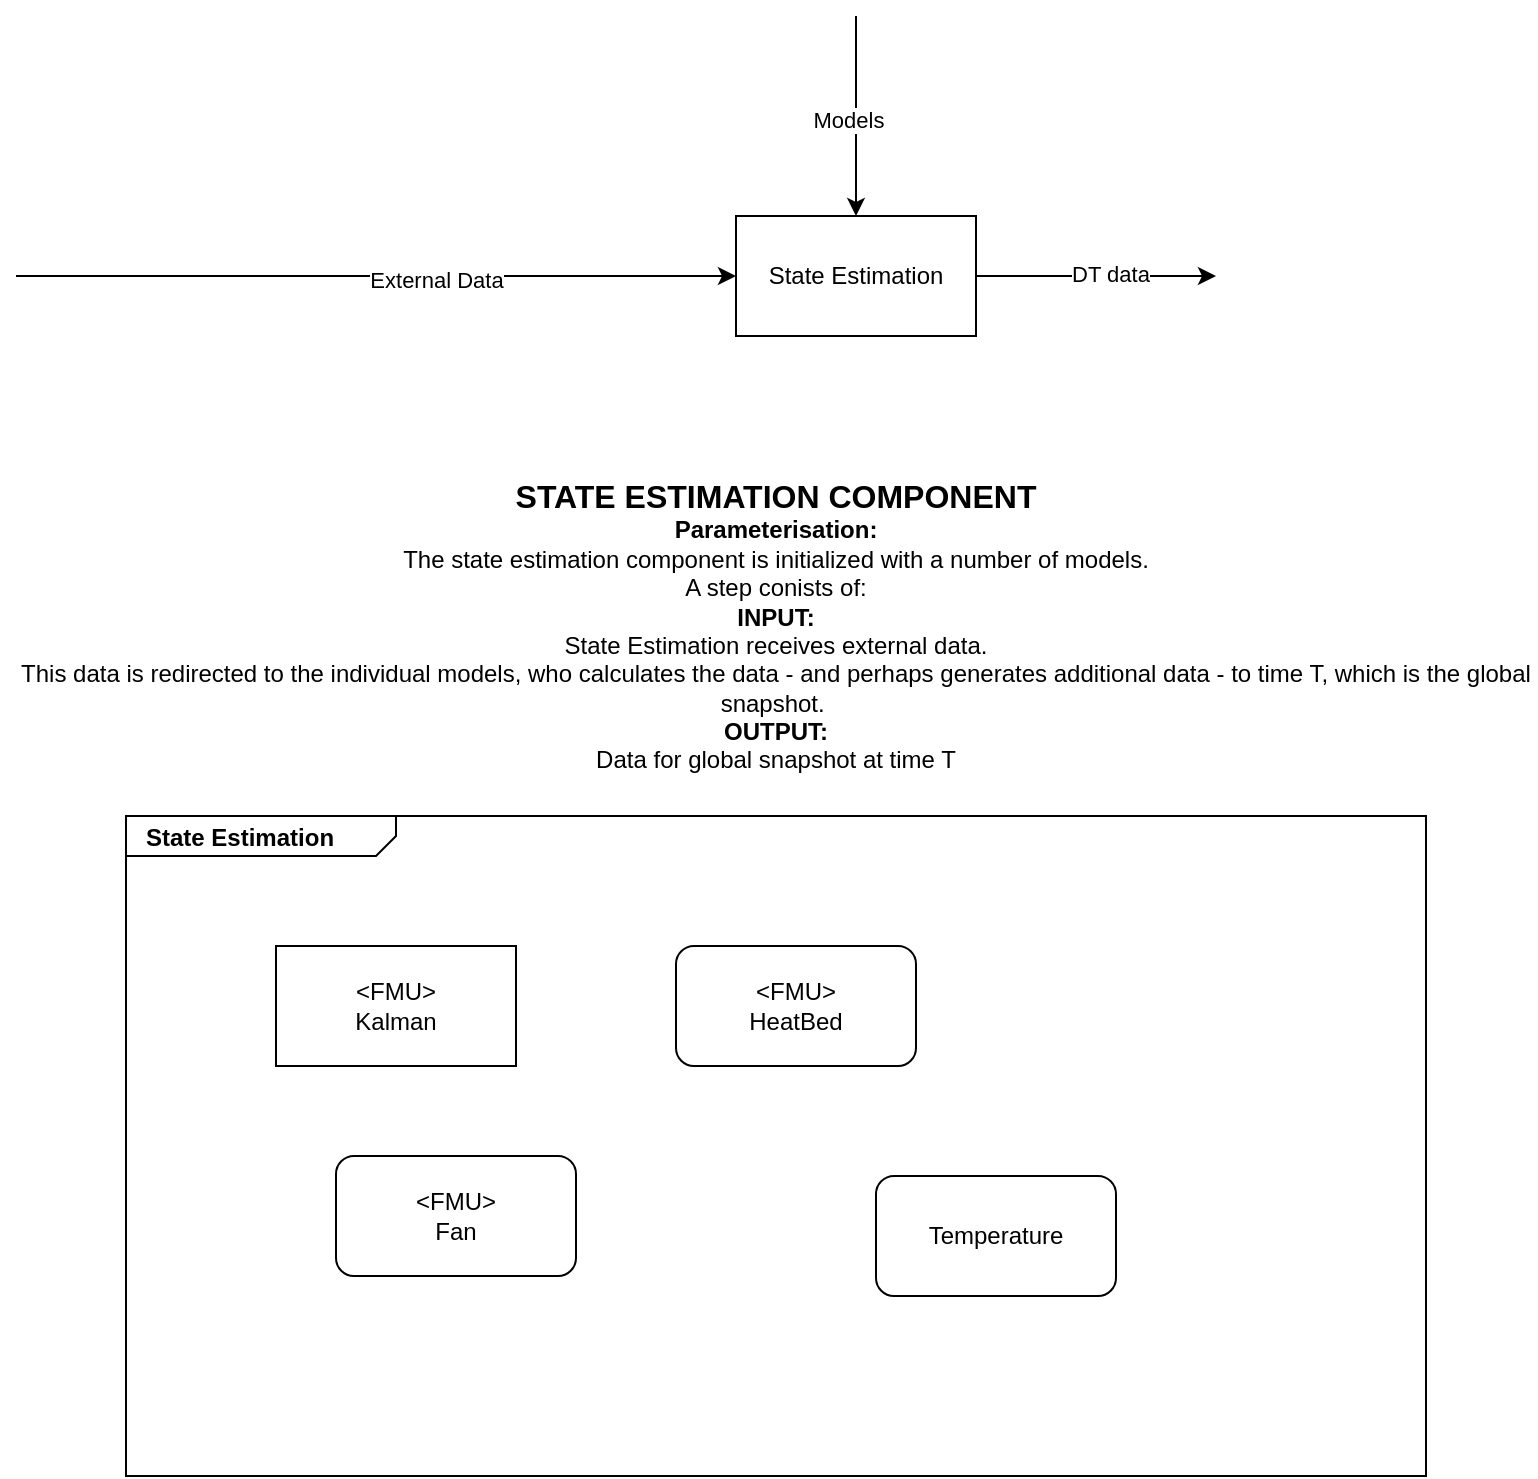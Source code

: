 <mxfile version="13.0.3" type="device" pages="5"><diagram id="xToCMn7Aa5-Pbd2OMJcg" name="State Estimation"><mxGraphModel dx="1933" dy="781" grid="1" gridSize="10" guides="1" tooltips="1" connect="1" arrows="1" fold="1" page="1" pageScale="1" pageWidth="827" pageHeight="1169" math="0" shadow="0"><root><mxCell id="0"/><mxCell id="1" parent="0"/><mxCell id="asfZNpedHEhfaGBu28kF-4" value="State Estimation" style="rounded=0;whiteSpace=wrap;html=1;" vertex="1" parent="1"><mxGeometry x="360" y="220" width="120" height="60" as="geometry"/></mxCell><mxCell id="asfZNpedHEhfaGBu28kF-5" value="" style="endArrow=classic;html=1;entryX=0;entryY=0.5;entryDx=0;entryDy=0;" edge="1" parent="1" target="asfZNpedHEhfaGBu28kF-4"><mxGeometry width="50" height="50" relative="1" as="geometry"><mxPoint y="250" as="sourcePoint"/><mxPoint x="50" y="250" as="targetPoint"/></mxGeometry></mxCell><mxCell id="asfZNpedHEhfaGBu28kF-6" value="External Data" style="edgeLabel;html=1;align=center;verticalAlign=middle;resizable=0;points=[];" vertex="1" connectable="0" parent="asfZNpedHEhfaGBu28kF-5"><mxGeometry x="0.167" y="-2" relative="1" as="geometry"><mxPoint as="offset"/></mxGeometry></mxCell><mxCell id="asfZNpedHEhfaGBu28kF-8" value="" style="endArrow=classic;html=1;exitX=1;exitY=0.5;exitDx=0;exitDy=0;" edge="1" parent="1" source="asfZNpedHEhfaGBu28kF-4"><mxGeometry width="50" height="50" relative="1" as="geometry"><mxPoint x="250" y="410" as="sourcePoint"/><mxPoint x="600" y="250" as="targetPoint"/></mxGeometry></mxCell><mxCell id="asfZNpedHEhfaGBu28kF-9" value="DT data" style="edgeLabel;html=1;align=center;verticalAlign=middle;resizable=0;points=[];" vertex="1" connectable="0" parent="asfZNpedHEhfaGBu28kF-8"><mxGeometry x="0.117" y="1" relative="1" as="geometry"><mxPoint as="offset"/></mxGeometry></mxCell><mxCell id="asfZNpedHEhfaGBu28kF-10" value="" style="endArrow=classic;html=1;entryX=0.5;entryY=0;entryDx=0;entryDy=0;" edge="1" parent="1" target="asfZNpedHEhfaGBu28kF-4"><mxGeometry width="50" height="50" relative="1" as="geometry"><mxPoint x="420" y="120" as="sourcePoint"/><mxPoint x="370" y="90" as="targetPoint"/></mxGeometry></mxCell><mxCell id="asfZNpedHEhfaGBu28kF-11" value="Models" style="edgeLabel;html=1;align=center;verticalAlign=middle;resizable=0;points=[];" vertex="1" connectable="0" parent="asfZNpedHEhfaGBu28kF-10"><mxGeometry x="0.04" y="-4" relative="1" as="geometry"><mxPoint as="offset"/></mxGeometry></mxCell><mxCell id="asfZNpedHEhfaGBu28kF-14" value="&lt;b&gt;&lt;font style=&quot;font-size: 16px&quot;&gt;STATE ESTIMATION COMPONENT&lt;/font&gt;&lt;br&gt;Parameterisation: &lt;br&gt;&lt;/b&gt;The state estimation component is initialized with a number of models.&lt;br&gt;A step conists of:&lt;br&gt;&lt;b&gt;INPUT: &lt;/b&gt;&lt;br&gt;State Estimation receives external data.&lt;br&gt;This data is redirected to the individual models, who calculates the data - and perhaps generates additional data - to time T, which is the global snapshot.&amp;nbsp;&lt;br&gt;&lt;b&gt;OUTPUT: &lt;/b&gt;&lt;br&gt;Data for global snapshot at time T" style="text;html=1;strokeColor=none;fillColor=none;align=center;verticalAlign=middle;whiteSpace=wrap;rounded=0;" vertex="1" parent="1"><mxGeometry y="350" width="760" height="150" as="geometry"/></mxCell><mxCell id="asfZNpedHEhfaGBu28kF-20" value="&lt;p style=&quot;margin: 0px ; margin-top: 4px ; margin-left: 10px ; text-align: left&quot;&gt;&lt;b&gt;State Estimation&lt;/b&gt;&lt;/p&gt;" style="html=1;shape=mxgraph.sysml.package;align=left;spacingLeft=5;verticalAlign=top;spacingTop=-3;labelX=135;html=1;overflow=fill;" vertex="1" parent="1"><mxGeometry x="55" y="520" width="650" height="330" as="geometry"/></mxCell><mxCell id="asfZNpedHEhfaGBu28kF-22" value="&amp;lt;FMU&amp;gt;&lt;br&gt;HeatBed" style="rounded=1;whiteSpace=wrap;html=1;" vertex="1" parent="1"><mxGeometry x="330" y="585" width="120" height="60" as="geometry"/></mxCell><mxCell id="asfZNpedHEhfaGBu28kF-24" value="&amp;lt;FMU&amp;gt;&lt;br&gt;Fan" style="rounded=1;whiteSpace=wrap;html=1;" vertex="1" parent="1"><mxGeometry x="160" y="690" width="120" height="60" as="geometry"/></mxCell><mxCell id="asfZNpedHEhfaGBu28kF-25" value="Temperature" style="rounded=1;whiteSpace=wrap;html=1;" vertex="1" parent="1"><mxGeometry x="430" y="700" width="120" height="60" as="geometry"/></mxCell><mxCell id="ssUcY7f45vQSGU0f12ln-1" value="&amp;lt;FMU&amp;gt;&lt;br&gt;Kalman" style="rounded=0;whiteSpace=wrap;html=1;" vertex="1" parent="1"><mxGeometry x="130" y="585" width="120" height="60" as="geometry"/></mxCell></root></mxGraphModel></diagram><diagram id="oHBodGflJDUWiD3czW_i" name="Heatbed"><mxGraphModel dx="1106" dy="781" grid="1" gridSize="10" guides="1" tooltips="1" connect="1" arrows="1" fold="1" page="1" pageScale="1" pageWidth="827" pageHeight="1169" math="0" shadow="0"><root><mxCell id="PHajmkyRCtv9npVTO7Aj-0"/><mxCell id="PHajmkyRCtv9npVTO7Aj-1" parent="PHajmkyRCtv9npVTO7Aj-0"/><mxCell id="Lr5jbHJ9kIYZx_Bcw4Ul-2" value="On/Off" style="edgeStyle=orthogonalEdgeStyle;rounded=0;orthogonalLoop=1;jettySize=auto;html=1;exitX=1;exitY=0.25;exitDx=0;exitDy=0;" edge="1" parent="PHajmkyRCtv9npVTO7Aj-1" source="PHajmkyRCtv9npVTO7Aj-3"><mxGeometry relative="1" as="geometry"><mxPoint x="540" y="155" as="targetPoint"/></mxGeometry></mxCell><mxCell id="PHajmkyRCtv9npVTO7Aj-3" value="Heatbed" style="rounded=1;whiteSpace=wrap;html=1;" vertex="1" parent="PHajmkyRCtv9npVTO7Aj-1"><mxGeometry x="280" y="140" width="120" height="60" as="geometry"/></mxCell><mxCell id="PHajmkyRCtv9npVTO7Aj-4" value="" style="endArrow=classic;html=1;entryX=0;entryY=0.5;entryDx=0;entryDy=0;" edge="1" parent="PHajmkyRCtv9npVTO7Aj-1" target="PHajmkyRCtv9npVTO7Aj-3"><mxGeometry width="50" height="50" relative="1" as="geometry"><mxPoint x="90" y="170" as="sourcePoint"/><mxPoint x="100" y="290" as="targetPoint"/></mxGeometry></mxCell><mxCell id="PHajmkyRCtv9npVTO7Aj-5" value="Temp Sensor 1" style="edgeLabel;html=1;align=center;verticalAlign=middle;resizable=0;points=[];" vertex="1" connectable="0" parent="PHajmkyRCtv9npVTO7Aj-4"><mxGeometry x="-0.379" y="1" relative="1" as="geometry"><mxPoint as="offset"/></mxGeometry></mxCell><mxCell id="PHajmkyRCtv9npVTO7Aj-6" value="" style="endArrow=classic;html=1;entryX=0;entryY=0.75;entryDx=0;entryDy=0;" edge="1" parent="PHajmkyRCtv9npVTO7Aj-1" target="PHajmkyRCtv9npVTO7Aj-3"><mxGeometry width="50" height="50" relative="1" as="geometry"><mxPoint x="80" y="185" as="sourcePoint"/><mxPoint x="270" y="199" as="targetPoint"/></mxGeometry></mxCell><mxCell id="PHajmkyRCtv9npVTO7Aj-7" value="Temp Sensor 2" style="edgeLabel;html=1;align=center;verticalAlign=middle;resizable=0;points=[];" vertex="1" connectable="0" parent="PHajmkyRCtv9npVTO7Aj-6"><mxGeometry x="-0.379" y="1" relative="1" as="geometry"><mxPoint as="offset"/></mxGeometry></mxCell><mxCell id="PHajmkyRCtv9npVTO7Aj-9" value="" style="endArrow=classic;html=1;exitX=1;exitY=0.5;exitDx=0;exitDy=0;" edge="1" parent="PHajmkyRCtv9npVTO7Aj-1" source="PHajmkyRCtv9npVTO7Aj-3"><mxGeometry width="50" height="50" relative="1" as="geometry"><mxPoint x="360" y="310" as="sourcePoint"/><mxPoint x="540" y="170" as="targetPoint"/></mxGeometry></mxCell><mxCell id="PHajmkyRCtv9npVTO7Aj-10" value="Heatbed Temperature" style="edgeLabel;html=1;align=center;verticalAlign=middle;resizable=0;points=[];" vertex="1" connectable="0" parent="PHajmkyRCtv9npVTO7Aj-9"><mxGeometry x="-0.386" y="-2" relative="1" as="geometry"><mxPoint x="23" y="8" as="offset"/></mxGeometry></mxCell><mxCell id="Lr5jbHJ9kIYZx_Bcw4Ul-0" value="" style="endArrow=classic;html=1;entryX=0;entryY=0.25;entryDx=0;entryDy=0;" edge="1" parent="PHajmkyRCtv9npVTO7Aj-1" target="PHajmkyRCtv9npVTO7Aj-3"><mxGeometry width="50" height="50" relative="1" as="geometry"><mxPoint x="120" y="155" as="sourcePoint"/><mxPoint x="170" y="230" as="targetPoint"/></mxGeometry></mxCell><mxCell id="Lr5jbHJ9kIYZx_Bcw4Ul-1" value="On/Off" style="edgeLabel;html=1;align=center;verticalAlign=middle;resizable=0;points=[];" vertex="1" connectable="0" parent="Lr5jbHJ9kIYZx_Bcw4Ul-0"><mxGeometry x="-0.362" y="3" relative="1" as="geometry"><mxPoint as="offset"/></mxGeometry></mxCell></root></mxGraphModel></diagram><diagram id="pVrJmMOJ9A2rVWMM21rE" name="Temperature"><mxGraphModel dx="1106" dy="781" grid="1" gridSize="10" guides="1" tooltips="1" connect="1" arrows="1" fold="1" page="1" pageScale="1" pageWidth="827" pageHeight="1169" math="0" shadow="0"><root><mxCell id="AmOUXNdKnDqyG9DfsHgU-0"/><mxCell id="AmOUXNdKnDqyG9DfsHgU-1" parent="AmOUXNdKnDqyG9DfsHgU-0"/><mxCell id="AmOUXNdKnDqyG9DfsHgU-2" value="Temperature" style="rounded=0;whiteSpace=wrap;html=1;" vertex="1" parent="AmOUXNdKnDqyG9DfsHgU-1"><mxGeometry x="350" y="220" width="120" height="60" as="geometry"/></mxCell><mxCell id="AmOUXNdKnDqyG9DfsHgU-3" value="Temperature Sensor 2" style="endArrow=classic;html=1;entryX=0;entryY=0.25;entryDx=0;entryDy=0;" edge="1" parent="AmOUXNdKnDqyG9DfsHgU-1" target="AmOUXNdKnDqyG9DfsHgU-2"><mxGeometry width="50" height="50" relative="1" as="geometry"><mxPoint x="140" y="235" as="sourcePoint"/><mxPoint x="150" y="350" as="targetPoint"/></mxGeometry></mxCell><mxCell id="AmOUXNdKnDqyG9DfsHgU-4" value="" style="endArrow=classic;html=1;entryX=0;entryY=0.5;entryDx=0;entryDy=0;" edge="1" parent="AmOUXNdKnDqyG9DfsHgU-1" target="AmOUXNdKnDqyG9DfsHgU-2"><mxGeometry width="50" height="50" relative="1" as="geometry"><mxPoint x="140" y="250" as="sourcePoint"/><mxPoint x="230" y="280" as="targetPoint"/></mxGeometry></mxCell><mxCell id="AmOUXNdKnDqyG9DfsHgU-5" value="Temperature sensor 1" style="edgeLabel;html=1;align=center;verticalAlign=middle;resizable=0;points=[];" vertex="1" connectable="0" parent="AmOUXNdKnDqyG9DfsHgU-4"><mxGeometry x="0.344" relative="1" as="geometry"><mxPoint as="offset"/></mxGeometry></mxCell><mxCell id="AmOUXNdKnDqyG9DfsHgU-9" value="" style="endArrow=classic;html=1;entryX=0;entryY=0.75;entryDx=0;entryDy=0;" edge="1" parent="AmOUXNdKnDqyG9DfsHgU-1" target="AmOUXNdKnDqyG9DfsHgU-2"><mxGeometry width="50" height="50" relative="1" as="geometry"><mxPoint x="140" y="265" as="sourcePoint"/><mxPoint x="210" y="350" as="targetPoint"/></mxGeometry></mxCell><mxCell id="AmOUXNdKnDqyG9DfsHgU-10" value="Teemperature Sensor 3" style="edgeLabel;html=1;align=center;verticalAlign=middle;resizable=0;points=[];" vertex="1" connectable="0" parent="AmOUXNdKnDqyG9DfsHgU-9"><mxGeometry x="-0.371" y="3" relative="1" as="geometry"><mxPoint as="offset"/></mxGeometry></mxCell><mxCell id="AmOUXNdKnDqyG9DfsHgU-11" value="" style="endArrow=classic;html=1;exitX=1;exitY=0.5;exitDx=0;exitDy=0;" edge="1" parent="AmOUXNdKnDqyG9DfsHgU-1" source="AmOUXNdKnDqyG9DfsHgU-2"><mxGeometry width="50" height="50" relative="1" as="geometry"><mxPoint x="660" y="450" as="sourcePoint"/><mxPoint x="600" y="250" as="targetPoint"/></mxGeometry></mxCell><mxCell id="AmOUXNdKnDqyG9DfsHgU-12" value="Average temperature&amp;nbsp;" style="edgeLabel;html=1;align=center;verticalAlign=middle;resizable=0;points=[];" vertex="1" connectable="0" parent="AmOUXNdKnDqyG9DfsHgU-11"><mxGeometry x="0.508" y="-3" relative="1" as="geometry"><mxPoint x="-38" y="-3" as="offset"/></mxGeometry></mxCell></root></mxGraphModel></diagram><diagram id="4xdtKWqMMIJOEXOjmDeU" name="Fan"><mxGraphModel dx="1106" dy="781" grid="1" gridSize="10" guides="1" tooltips="1" connect="1" arrows="1" fold="1" page="1" pageScale="1" pageWidth="827" pageHeight="1169" math="0" shadow="0"><root><mxCell id="u6H9oQ6mySPLDPTQ8Bc--0"/><mxCell id="u6H9oQ6mySPLDPTQ8Bc--1" parent="u6H9oQ6mySPLDPTQ8Bc--0"/><mxCell id="u6H9oQ6mySPLDPTQ8Bc--2" value="Fan" style="rounded=1;whiteSpace=wrap;html=1;" vertex="1" parent="u6H9oQ6mySPLDPTQ8Bc--1"><mxGeometry x="280" y="260" width="120" height="60" as="geometry"/></mxCell><mxCell id="u6H9oQ6mySPLDPTQ8Bc--3" value="On/Off" style="endArrow=classic;html=1;entryX=0;entryY=0.5;entryDx=0;entryDy=0;" edge="1" parent="u6H9oQ6mySPLDPTQ8Bc--1" target="u6H9oQ6mySPLDPTQ8Bc--2"><mxGeometry width="50" height="50" relative="1" as="geometry"><mxPoint x="140" y="290" as="sourcePoint"/><mxPoint x="150" y="450" as="targetPoint"/></mxGeometry></mxCell><mxCell id="u6H9oQ6mySPLDPTQ8Bc--4" value="On/Off" style="endArrow=classic;html=1;exitX=1;exitY=0.5;exitDx=0;exitDy=0;" edge="1" parent="u6H9oQ6mySPLDPTQ8Bc--1" source="u6H9oQ6mySPLDPTQ8Bc--2"><mxGeometry width="50" height="50" relative="1" as="geometry"><mxPoint x="150" y="300" as="sourcePoint"/><mxPoint x="490" y="290" as="targetPoint"/></mxGeometry></mxCell></root></mxGraphModel></diagram><diagram id="uBw5nicNP8z2KJHxYs9p" name="Kalman"><mxGraphModel dx="1106" dy="781" grid="1" gridSize="10" guides="1" tooltips="1" connect="1" arrows="1" fold="1" page="1" pageScale="1" pageWidth="827" pageHeight="1169" math="0" shadow="0"><root><mxCell id="ednvJfDuk9Ccr9exY2lO-0"/><mxCell id="ednvJfDuk9Ccr9exY2lO-1" parent="ednvJfDuk9Ccr9exY2lO-0"/><mxCell id="bRf_taAAkS9ntXJbHaAe-1" value="Kalman" style="rounded=0;whiteSpace=wrap;html=1;" vertex="1" parent="ednvJfDuk9Ccr9exY2lO-1"><mxGeometry x="320" y="300" width="120" height="60" as="geometry"/></mxCell><mxCell id="bRf_taAAkS9ntXJbHaAe-2" value="" style="endArrow=classic;html=1;entryX=0;entryY=0.5;entryDx=0;entryDy=0;" edge="1" parent="ednvJfDuk9Ccr9exY2lO-1" target="bRf_taAAkS9ntXJbHaAe-1"><mxGeometry width="50" height="50" relative="1" as="geometry"><mxPoint x="130" y="330" as="sourcePoint"/><mxPoint x="100" y="360" as="targetPoint"/></mxGeometry></mxCell><mxCell id="bRf_taAAkS9ntXJbHaAe-3" value="HW data" style="edgeLabel;html=1;align=center;verticalAlign=middle;resizable=0;points=[];" vertex="1" connectable="0" parent="bRf_taAAkS9ntXJbHaAe-2"><mxGeometry x="0.253" y="1" relative="1" as="geometry"><mxPoint as="offset"/></mxGeometry></mxCell><mxCell id="bRf_taAAkS9ntXJbHaAe-4" value="" style="endArrow=classic;html=1;entryX=0;entryY=0.25;entryDx=0;entryDy=0;" edge="1" parent="ednvJfDuk9Ccr9exY2lO-1" target="bRf_taAAkS9ntXJbHaAe-1"><mxGeometry width="50" height="50" relative="1" as="geometry"><mxPoint x="130" y="315" as="sourcePoint"/><mxPoint x="330" y="340" as="targetPoint"/></mxGeometry></mxCell><mxCell id="bRf_taAAkS9ntXJbHaAe-5" value="Models Data" style="edgeLabel;html=1;align=center;verticalAlign=middle;resizable=0;points=[];" vertex="1" connectable="0" parent="bRf_taAAkS9ntXJbHaAe-4"><mxGeometry x="0.253" y="1" relative="1" as="geometry"><mxPoint as="offset"/></mxGeometry></mxCell><mxCell id="bRf_taAAkS9ntXJbHaAe-7" value="" style="endArrow=classic;html=1;exitX=1;exitY=0.5;exitDx=0;exitDy=0;" edge="1" parent="ednvJfDuk9Ccr9exY2lO-1" source="bRf_taAAkS9ntXJbHaAe-1"><mxGeometry width="50" height="50" relative="1" as="geometry"><mxPoint x="380" y="540" as="sourcePoint"/><mxPoint x="580" y="330" as="targetPoint"/></mxGeometry></mxCell><mxCell id="bRf_taAAkS9ntXJbHaAe-8" value="Global Snapshot" style="edgeLabel;html=1;align=center;verticalAlign=middle;resizable=0;points=[];" vertex="1" connectable="0" parent="bRf_taAAkS9ntXJbHaAe-7"><mxGeometry x="0.425" relative="1" as="geometry"><mxPoint x="-30" as="offset"/></mxGeometry></mxCell></root></mxGraphModel></diagram></mxfile>